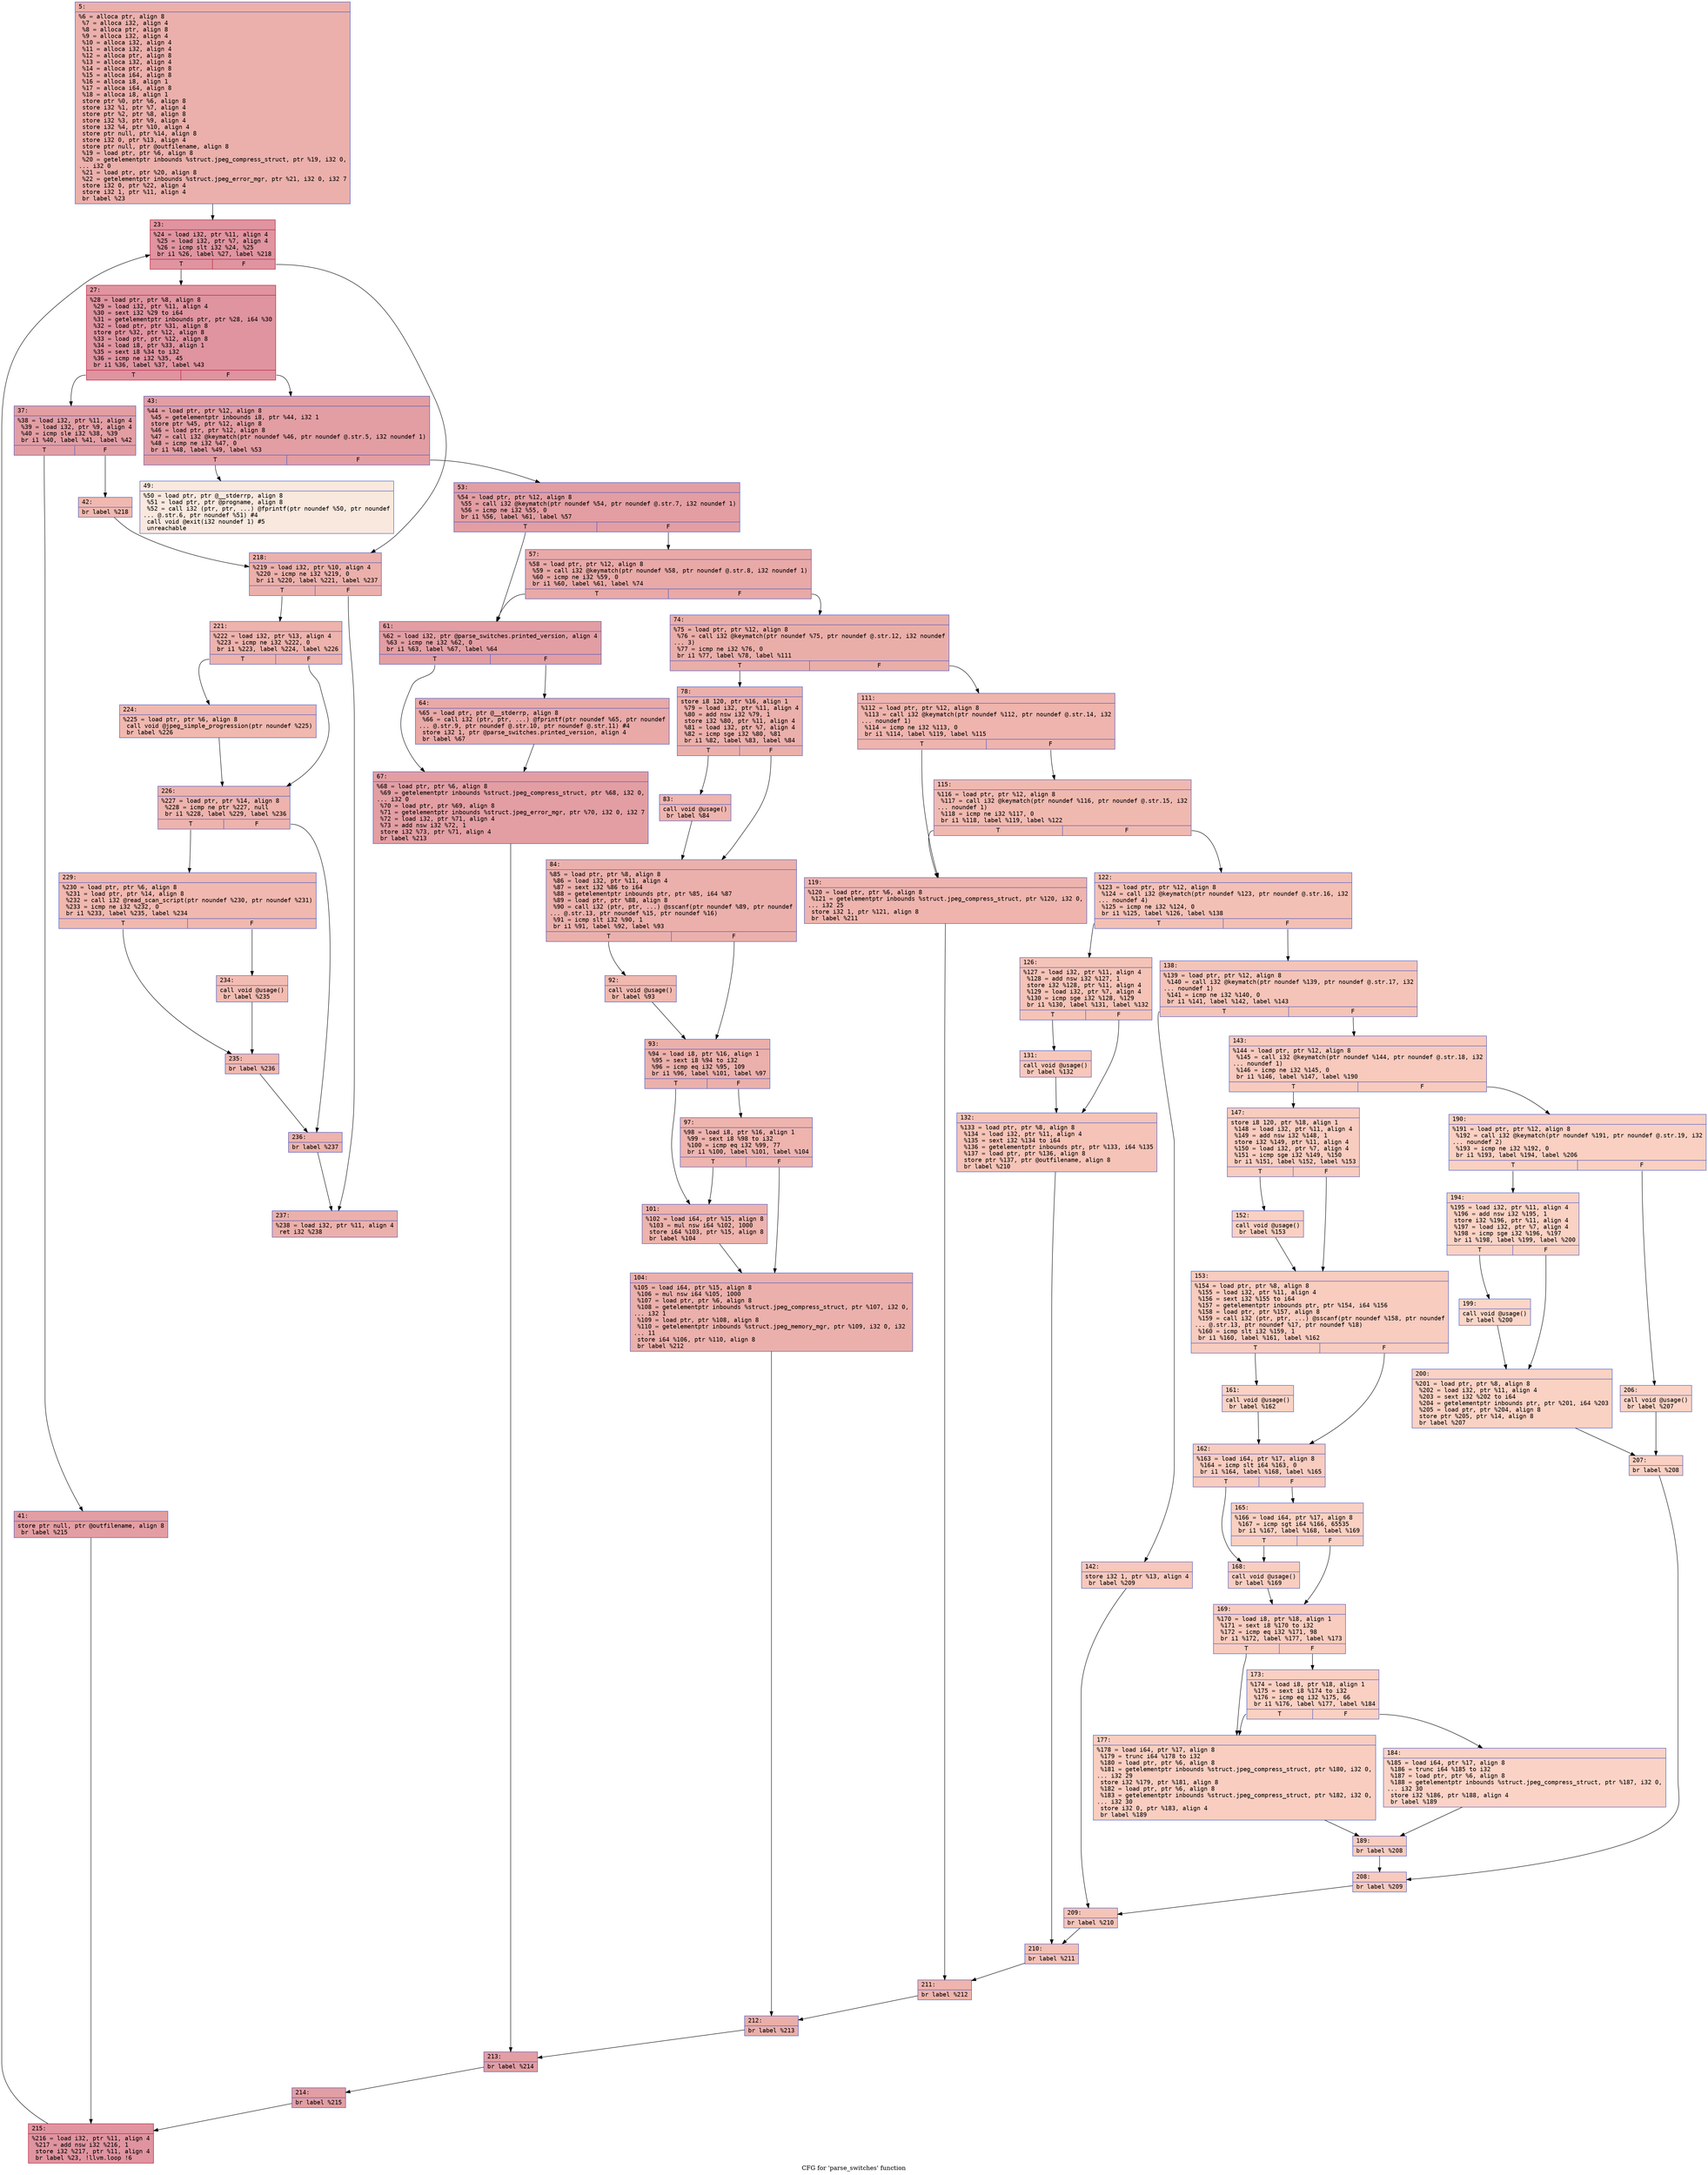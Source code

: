 digraph "CFG for 'parse_switches' function" {
	label="CFG for 'parse_switches' function";

	Node0x60000147e9e0 [shape=record,color="#3d50c3ff", style=filled, fillcolor="#d24b4070" fontname="Courier",label="{5:\l|  %6 = alloca ptr, align 8\l  %7 = alloca i32, align 4\l  %8 = alloca ptr, align 8\l  %9 = alloca i32, align 4\l  %10 = alloca i32, align 4\l  %11 = alloca i32, align 4\l  %12 = alloca ptr, align 8\l  %13 = alloca i32, align 4\l  %14 = alloca ptr, align 8\l  %15 = alloca i64, align 8\l  %16 = alloca i8, align 1\l  %17 = alloca i64, align 8\l  %18 = alloca i8, align 1\l  store ptr %0, ptr %6, align 8\l  store i32 %1, ptr %7, align 4\l  store ptr %2, ptr %8, align 8\l  store i32 %3, ptr %9, align 4\l  store i32 %4, ptr %10, align 4\l  store ptr null, ptr %14, align 8\l  store i32 0, ptr %13, align 4\l  store ptr null, ptr @outfilename, align 8\l  %19 = load ptr, ptr %6, align 8\l  %20 = getelementptr inbounds %struct.jpeg_compress_struct, ptr %19, i32 0,\l... i32 0\l  %21 = load ptr, ptr %20, align 8\l  %22 = getelementptr inbounds %struct.jpeg_error_mgr, ptr %21, i32 0, i32 7\l  store i32 0, ptr %22, align 4\l  store i32 1, ptr %11, align 4\l  br label %23\l}"];
	Node0x60000147e9e0 -> Node0x60000147ea30[tooltip="5 -> 23\nProbability 100.00%" ];
	Node0x60000147ea30 [shape=record,color="#b70d28ff", style=filled, fillcolor="#b70d2870" fontname="Courier",label="{23:\l|  %24 = load i32, ptr %11, align 4\l  %25 = load i32, ptr %7, align 4\l  %26 = icmp slt i32 %24, %25\l  br i1 %26, label %27, label %218\l|{<s0>T|<s1>F}}"];
	Node0x60000147ea30:s0 -> Node0x60000147ea80[tooltip="23 -> 27\nProbability 96.88%" ];
	Node0x60000147ea30:s1 -> Node0x60000147fc00[tooltip="23 -> 218\nProbability 3.12%" ];
	Node0x60000147ea80 [shape=record,color="#b70d28ff", style=filled, fillcolor="#b70d2870" fontname="Courier",label="{27:\l|  %28 = load ptr, ptr %8, align 8\l  %29 = load i32, ptr %11, align 4\l  %30 = sext i32 %29 to i64\l  %31 = getelementptr inbounds ptr, ptr %28, i64 %30\l  %32 = load ptr, ptr %31, align 8\l  store ptr %32, ptr %12, align 8\l  %33 = load ptr, ptr %12, align 8\l  %34 = load i8, ptr %33, align 1\l  %35 = sext i8 %34 to i32\l  %36 = icmp ne i32 %35, 45\l  br i1 %36, label %37, label %43\l|{<s0>T|<s1>F}}"];
	Node0x60000147ea80:s0 -> Node0x60000147ead0[tooltip="27 -> 37\nProbability 50.00%" ];
	Node0x60000147ea80:s1 -> Node0x60000147ebc0[tooltip="27 -> 43\nProbability 50.00%" ];
	Node0x60000147ead0 [shape=record,color="#3d50c3ff", style=filled, fillcolor="#be242e70" fontname="Courier",label="{37:\l|  %38 = load i32, ptr %11, align 4\l  %39 = load i32, ptr %9, align 4\l  %40 = icmp sle i32 %38, %39\l  br i1 %40, label %41, label %42\l|{<s0>T|<s1>F}}"];
	Node0x60000147ead0:s0 -> Node0x60000147eb20[tooltip="37 -> 41\nProbability 96.88%" ];
	Node0x60000147ead0:s1 -> Node0x60000147eb70[tooltip="37 -> 42\nProbability 3.12%" ];
	Node0x60000147eb20 [shape=record,color="#3d50c3ff", style=filled, fillcolor="#be242e70" fontname="Courier",label="{41:\l|  store ptr null, ptr @outfilename, align 8\l  br label %215\l}"];
	Node0x60000147eb20 -> Node0x60000147fbb0[tooltip="41 -> 215\nProbability 100.00%" ];
	Node0x60000147eb70 [shape=record,color="#3d50c3ff", style=filled, fillcolor="#dc5d4a70" fontname="Courier",label="{42:\l|  br label %218\l}"];
	Node0x60000147eb70 -> Node0x60000147fc00[tooltip="42 -> 218\nProbability 100.00%" ];
	Node0x60000147ebc0 [shape=record,color="#3d50c3ff", style=filled, fillcolor="#be242e70" fontname="Courier",label="{43:\l|  %44 = load ptr, ptr %12, align 8\l  %45 = getelementptr inbounds i8, ptr %44, i32 1\l  store ptr %45, ptr %12, align 8\l  %46 = load ptr, ptr %12, align 8\l  %47 = call i32 @keymatch(ptr noundef %46, ptr noundef @.str.5, i32 noundef 1)\l  %48 = icmp ne i32 %47, 0\l  br i1 %48, label %49, label %53\l|{<s0>T|<s1>F}}"];
	Node0x60000147ebc0:s0 -> Node0x60000147ec10[tooltip="43 -> 49\nProbability 0.00%" ];
	Node0x60000147ebc0:s1 -> Node0x60000147ec60[tooltip="43 -> 53\nProbability 100.00%" ];
	Node0x60000147ec10 [shape=record,color="#3d50c3ff", style=filled, fillcolor="#f2cab570" fontname="Courier",label="{49:\l|  %50 = load ptr, ptr @__stderrp, align 8\l  %51 = load ptr, ptr @progname, align 8\l  %52 = call i32 (ptr, ptr, ...) @fprintf(ptr noundef %50, ptr noundef\l... @.str.6, ptr noundef %51) #4\l  call void @exit(i32 noundef 1) #5\l  unreachable\l}"];
	Node0x60000147ec60 [shape=record,color="#3d50c3ff", style=filled, fillcolor="#be242e70" fontname="Courier",label="{53:\l|  %54 = load ptr, ptr %12, align 8\l  %55 = call i32 @keymatch(ptr noundef %54, ptr noundef @.str.7, i32 noundef 1)\l  %56 = icmp ne i32 %55, 0\l  br i1 %56, label %61, label %57\l|{<s0>T|<s1>F}}"];
	Node0x60000147ec60:s0 -> Node0x60000147ed00[tooltip="53 -> 61\nProbability 62.50%" ];
	Node0x60000147ec60:s1 -> Node0x60000147ecb0[tooltip="53 -> 57\nProbability 37.50%" ];
	Node0x60000147ecb0 [shape=record,color="#3d50c3ff", style=filled, fillcolor="#ca3b3770" fontname="Courier",label="{57:\l|  %58 = load ptr, ptr %12, align 8\l  %59 = call i32 @keymatch(ptr noundef %58, ptr noundef @.str.8, i32 noundef 1)\l  %60 = icmp ne i32 %59, 0\l  br i1 %60, label %61, label %74\l|{<s0>T|<s1>F}}"];
	Node0x60000147ecb0:s0 -> Node0x60000147ed00[tooltip="57 -> 61\nProbability 62.50%" ];
	Node0x60000147ecb0:s1 -> Node0x60000147edf0[tooltip="57 -> 74\nProbability 37.50%" ];
	Node0x60000147ed00 [shape=record,color="#3d50c3ff", style=filled, fillcolor="#be242e70" fontname="Courier",label="{61:\l|  %62 = load i32, ptr @parse_switches.printed_version, align 4\l  %63 = icmp ne i32 %62, 0\l  br i1 %63, label %67, label %64\l|{<s0>T|<s1>F}}"];
	Node0x60000147ed00:s0 -> Node0x60000147eda0[tooltip="61 -> 67\nProbability 62.50%" ];
	Node0x60000147ed00:s1 -> Node0x60000147ed50[tooltip="61 -> 64\nProbability 37.50%" ];
	Node0x60000147ed50 [shape=record,color="#3d50c3ff", style=filled, fillcolor="#ca3b3770" fontname="Courier",label="{64:\l|  %65 = load ptr, ptr @__stderrp, align 8\l  %66 = call i32 (ptr, ptr, ...) @fprintf(ptr noundef %65, ptr noundef\l... @.str.9, ptr noundef @.str.10, ptr noundef @.str.11) #4\l  store i32 1, ptr @parse_switches.printed_version, align 4\l  br label %67\l}"];
	Node0x60000147ed50 -> Node0x60000147eda0[tooltip="64 -> 67\nProbability 100.00%" ];
	Node0x60000147eda0 [shape=record,color="#3d50c3ff", style=filled, fillcolor="#be242e70" fontname="Courier",label="{67:\l|  %68 = load ptr, ptr %6, align 8\l  %69 = getelementptr inbounds %struct.jpeg_compress_struct, ptr %68, i32 0,\l... i32 0\l  %70 = load ptr, ptr %69, align 8\l  %71 = getelementptr inbounds %struct.jpeg_error_mgr, ptr %70, i32 0, i32 7\l  %72 = load i32, ptr %71, align 4\l  %73 = add nsw i32 %72, 1\l  store i32 %73, ptr %71, align 4\l  br label %213\l}"];
	Node0x60000147eda0 -> Node0x60000147fb10[tooltip="67 -> 213\nProbability 100.00%" ];
	Node0x60000147edf0 [shape=record,color="#3d50c3ff", style=filled, fillcolor="#d0473d70" fontname="Courier",label="{74:\l|  %75 = load ptr, ptr %12, align 8\l  %76 = call i32 @keymatch(ptr noundef %75, ptr noundef @.str.12, i32 noundef\l... 3)\l  %77 = icmp ne i32 %76, 0\l  br i1 %77, label %78, label %111\l|{<s0>T|<s1>F}}"];
	Node0x60000147edf0:s0 -> Node0x60000147ee40[tooltip="74 -> 78\nProbability 62.50%" ];
	Node0x60000147edf0:s1 -> Node0x60000147f0c0[tooltip="74 -> 111\nProbability 37.50%" ];
	Node0x60000147ee40 [shape=record,color="#3d50c3ff", style=filled, fillcolor="#d24b4070" fontname="Courier",label="{78:\l|  store i8 120, ptr %16, align 1\l  %79 = load i32, ptr %11, align 4\l  %80 = add nsw i32 %79, 1\l  store i32 %80, ptr %11, align 4\l  %81 = load i32, ptr %7, align 4\l  %82 = icmp sge i32 %80, %81\l  br i1 %82, label %83, label %84\l|{<s0>T|<s1>F}}"];
	Node0x60000147ee40:s0 -> Node0x60000147ee90[tooltip="78 -> 83\nProbability 50.00%" ];
	Node0x60000147ee40:s1 -> Node0x60000147eee0[tooltip="78 -> 84\nProbability 50.00%" ];
	Node0x60000147ee90 [shape=record,color="#3d50c3ff", style=filled, fillcolor="#d8564670" fontname="Courier",label="{83:\l|  call void @usage()\l  br label %84\l}"];
	Node0x60000147ee90 -> Node0x60000147eee0[tooltip="83 -> 84\nProbability 100.00%" ];
	Node0x60000147eee0 [shape=record,color="#3d50c3ff", style=filled, fillcolor="#d24b4070" fontname="Courier",label="{84:\l|  %85 = load ptr, ptr %8, align 8\l  %86 = load i32, ptr %11, align 4\l  %87 = sext i32 %86 to i64\l  %88 = getelementptr inbounds ptr, ptr %85, i64 %87\l  %89 = load ptr, ptr %88, align 8\l  %90 = call i32 (ptr, ptr, ...) @sscanf(ptr noundef %89, ptr noundef\l... @.str.13, ptr noundef %15, ptr noundef %16)\l  %91 = icmp slt i32 %90, 1\l  br i1 %91, label %92, label %93\l|{<s0>T|<s1>F}}"];
	Node0x60000147eee0:s0 -> Node0x60000147ef30[tooltip="84 -> 92\nProbability 37.50%" ];
	Node0x60000147eee0:s1 -> Node0x60000147ef80[tooltip="84 -> 93\nProbability 62.50%" ];
	Node0x60000147ef30 [shape=record,color="#3d50c3ff", style=filled, fillcolor="#dc5d4a70" fontname="Courier",label="{92:\l|  call void @usage()\l  br label %93\l}"];
	Node0x60000147ef30 -> Node0x60000147ef80[tooltip="92 -> 93\nProbability 100.00%" ];
	Node0x60000147ef80 [shape=record,color="#3d50c3ff", style=filled, fillcolor="#d24b4070" fontname="Courier",label="{93:\l|  %94 = load i8, ptr %16, align 1\l  %95 = sext i8 %94 to i32\l  %96 = icmp eq i32 %95, 109\l  br i1 %96, label %101, label %97\l|{<s0>T|<s1>F}}"];
	Node0x60000147ef80:s0 -> Node0x60000147f020[tooltip="93 -> 101\nProbability 50.00%" ];
	Node0x60000147ef80:s1 -> Node0x60000147efd0[tooltip="93 -> 97\nProbability 50.00%" ];
	Node0x60000147efd0 [shape=record,color="#3d50c3ff", style=filled, fillcolor="#d8564670" fontname="Courier",label="{97:\l|  %98 = load i8, ptr %16, align 1\l  %99 = sext i8 %98 to i32\l  %100 = icmp eq i32 %99, 77\l  br i1 %100, label %101, label %104\l|{<s0>T|<s1>F}}"];
	Node0x60000147efd0:s0 -> Node0x60000147f020[tooltip="97 -> 101\nProbability 50.00%" ];
	Node0x60000147efd0:s1 -> Node0x60000147f070[tooltip="97 -> 104\nProbability 50.00%" ];
	Node0x60000147f020 [shape=record,color="#3d50c3ff", style=filled, fillcolor="#d6524470" fontname="Courier",label="{101:\l|  %102 = load i64, ptr %15, align 8\l  %103 = mul nsw i64 %102, 1000\l  store i64 %103, ptr %15, align 8\l  br label %104\l}"];
	Node0x60000147f020 -> Node0x60000147f070[tooltip="101 -> 104\nProbability 100.00%" ];
	Node0x60000147f070 [shape=record,color="#3d50c3ff", style=filled, fillcolor="#d24b4070" fontname="Courier",label="{104:\l|  %105 = load i64, ptr %15, align 8\l  %106 = mul nsw i64 %105, 1000\l  %107 = load ptr, ptr %6, align 8\l  %108 = getelementptr inbounds %struct.jpeg_compress_struct, ptr %107, i32 0,\l... i32 1\l  %109 = load ptr, ptr %108, align 8\l  %110 = getelementptr inbounds %struct.jpeg_memory_mgr, ptr %109, i32 0, i32\l... 11\l  store i64 %106, ptr %110, align 8\l  br label %212\l}"];
	Node0x60000147f070 -> Node0x60000147fac0[tooltip="104 -> 212\nProbability 100.00%" ];
	Node0x60000147f0c0 [shape=record,color="#3d50c3ff", style=filled, fillcolor="#d8564670" fontname="Courier",label="{111:\l|  %112 = load ptr, ptr %12, align 8\l  %113 = call i32 @keymatch(ptr noundef %112, ptr noundef @.str.14, i32\l... noundef 1)\l  %114 = icmp ne i32 %113, 0\l  br i1 %114, label %119, label %115\l|{<s0>T|<s1>F}}"];
	Node0x60000147f0c0:s0 -> Node0x60000147f160[tooltip="111 -> 119\nProbability 62.50%" ];
	Node0x60000147f0c0:s1 -> Node0x60000147f110[tooltip="111 -> 115\nProbability 37.50%" ];
	Node0x60000147f110 [shape=record,color="#3d50c3ff", style=filled, fillcolor="#de614d70" fontname="Courier",label="{115:\l|  %116 = load ptr, ptr %12, align 8\l  %117 = call i32 @keymatch(ptr noundef %116, ptr noundef @.str.15, i32\l... noundef 1)\l  %118 = icmp ne i32 %117, 0\l  br i1 %118, label %119, label %122\l|{<s0>T|<s1>F}}"];
	Node0x60000147f110:s0 -> Node0x60000147f160[tooltip="115 -> 119\nProbability 62.50%" ];
	Node0x60000147f110:s1 -> Node0x60000147f1b0[tooltip="115 -> 122\nProbability 37.50%" ];
	Node0x60000147f160 [shape=record,color="#3d50c3ff", style=filled, fillcolor="#d8564670" fontname="Courier",label="{119:\l|  %120 = load ptr, ptr %6, align 8\l  %121 = getelementptr inbounds %struct.jpeg_compress_struct, ptr %120, i32 0,\l... i32 25\l  store i32 1, ptr %121, align 8\l  br label %211\l}"];
	Node0x60000147f160 -> Node0x60000147fa70[tooltip="119 -> 211\nProbability 100.00%" ];
	Node0x60000147f1b0 [shape=record,color="#3d50c3ff", style=filled, fillcolor="#e5705870" fontname="Courier",label="{122:\l|  %123 = load ptr, ptr %12, align 8\l  %124 = call i32 @keymatch(ptr noundef %123, ptr noundef @.str.16, i32\l... noundef 4)\l  %125 = icmp ne i32 %124, 0\l  br i1 %125, label %126, label %138\l|{<s0>T|<s1>F}}"];
	Node0x60000147f1b0:s0 -> Node0x60000147f200[tooltip="122 -> 126\nProbability 62.50%" ];
	Node0x60000147f1b0:s1 -> Node0x60000147f2f0[tooltip="122 -> 138\nProbability 37.50%" ];
	Node0x60000147f200 [shape=record,color="#3d50c3ff", style=filled, fillcolor="#e8765c70" fontname="Courier",label="{126:\l|  %127 = load i32, ptr %11, align 4\l  %128 = add nsw i32 %127, 1\l  store i32 %128, ptr %11, align 4\l  %129 = load i32, ptr %7, align 4\l  %130 = icmp sge i32 %128, %129\l  br i1 %130, label %131, label %132\l|{<s0>T|<s1>F}}"];
	Node0x60000147f200:s0 -> Node0x60000147f250[tooltip="126 -> 131\nProbability 50.00%" ];
	Node0x60000147f200:s1 -> Node0x60000147f2a0[tooltip="126 -> 132\nProbability 50.00%" ];
	Node0x60000147f250 [shape=record,color="#3d50c3ff", style=filled, fillcolor="#ec7f6370" fontname="Courier",label="{131:\l|  call void @usage()\l  br label %132\l}"];
	Node0x60000147f250 -> Node0x60000147f2a0[tooltip="131 -> 132\nProbability 100.00%" ];
	Node0x60000147f2a0 [shape=record,color="#3d50c3ff", style=filled, fillcolor="#e8765c70" fontname="Courier",label="{132:\l|  %133 = load ptr, ptr %8, align 8\l  %134 = load i32, ptr %11, align 4\l  %135 = sext i32 %134 to i64\l  %136 = getelementptr inbounds ptr, ptr %133, i64 %135\l  %137 = load ptr, ptr %136, align 8\l  store ptr %137, ptr @outfilename, align 8\l  br label %210\l}"];
	Node0x60000147f2a0 -> Node0x60000147fa20[tooltip="132 -> 210\nProbability 100.00%" ];
	Node0x60000147f2f0 [shape=record,color="#3d50c3ff", style=filled, fillcolor="#e97a5f70" fontname="Courier",label="{138:\l|  %139 = load ptr, ptr %12, align 8\l  %140 = call i32 @keymatch(ptr noundef %139, ptr noundef @.str.17, i32\l... noundef 1)\l  %141 = icmp ne i32 %140, 0\l  br i1 %141, label %142, label %143\l|{<s0>T|<s1>F}}"];
	Node0x60000147f2f0:s0 -> Node0x60000147f340[tooltip="138 -> 142\nProbability 62.50%" ];
	Node0x60000147f2f0:s1 -> Node0x60000147f390[tooltip="138 -> 143\nProbability 37.50%" ];
	Node0x60000147f340 [shape=record,color="#3d50c3ff", style=filled, fillcolor="#ed836670" fontname="Courier",label="{142:\l|  store i32 1, ptr %13, align 4\l  br label %209\l}"];
	Node0x60000147f340 -> Node0x60000147f9d0[tooltip="142 -> 209\nProbability 100.00%" ];
	Node0x60000147f390 [shape=record,color="#3d50c3ff", style=filled, fillcolor="#ef886b70" fontname="Courier",label="{143:\l|  %144 = load ptr, ptr %12, align 8\l  %145 = call i32 @keymatch(ptr noundef %144, ptr noundef @.str.18, i32\l... noundef 1)\l  %146 = icmp ne i32 %145, 0\l  br i1 %146, label %147, label %190\l|{<s0>T|<s1>F}}"];
	Node0x60000147f390:s0 -> Node0x60000147f3e0[tooltip="143 -> 147\nProbability 62.50%" ];
	Node0x60000147f390:s1 -> Node0x60000147f7a0[tooltip="143 -> 190\nProbability 37.50%" ];
	Node0x60000147f3e0 [shape=record,color="#3d50c3ff", style=filled, fillcolor="#f08b6e70" fontname="Courier",label="{147:\l|  store i8 120, ptr %18, align 1\l  %148 = load i32, ptr %11, align 4\l  %149 = add nsw i32 %148, 1\l  store i32 %149, ptr %11, align 4\l  %150 = load i32, ptr %7, align 4\l  %151 = icmp sge i32 %149, %150\l  br i1 %151, label %152, label %153\l|{<s0>T|<s1>F}}"];
	Node0x60000147f3e0:s0 -> Node0x60000147f430[tooltip="147 -> 152\nProbability 50.00%" ];
	Node0x60000147f3e0:s1 -> Node0x60000147f480[tooltip="147 -> 153\nProbability 50.00%" ];
	Node0x60000147f430 [shape=record,color="#3d50c3ff", style=filled, fillcolor="#f3947570" fontname="Courier",label="{152:\l|  call void @usage()\l  br label %153\l}"];
	Node0x60000147f430 -> Node0x60000147f480[tooltip="152 -> 153\nProbability 100.00%" ];
	Node0x60000147f480 [shape=record,color="#3d50c3ff", style=filled, fillcolor="#f08b6e70" fontname="Courier",label="{153:\l|  %154 = load ptr, ptr %8, align 8\l  %155 = load i32, ptr %11, align 4\l  %156 = sext i32 %155 to i64\l  %157 = getelementptr inbounds ptr, ptr %154, i64 %156\l  %158 = load ptr, ptr %157, align 8\l  %159 = call i32 (ptr, ptr, ...) @sscanf(ptr noundef %158, ptr noundef\l... @.str.13, ptr noundef %17, ptr noundef %18)\l  %160 = icmp slt i32 %159, 1\l  br i1 %160, label %161, label %162\l|{<s0>T|<s1>F}}"];
	Node0x60000147f480:s0 -> Node0x60000147f4d0[tooltip="153 -> 161\nProbability 37.50%" ];
	Node0x60000147f480:s1 -> Node0x60000147f520[tooltip="153 -> 162\nProbability 62.50%" ];
	Node0x60000147f4d0 [shape=record,color="#3d50c3ff", style=filled, fillcolor="#f4987a70" fontname="Courier",label="{161:\l|  call void @usage()\l  br label %162\l}"];
	Node0x60000147f4d0 -> Node0x60000147f520[tooltip="161 -> 162\nProbability 100.00%" ];
	Node0x60000147f520 [shape=record,color="#3d50c3ff", style=filled, fillcolor="#f08b6e70" fontname="Courier",label="{162:\l|  %163 = load i64, ptr %17, align 8\l  %164 = icmp slt i64 %163, 0\l  br i1 %164, label %168, label %165\l|{<s0>T|<s1>F}}"];
	Node0x60000147f520:s0 -> Node0x60000147f5c0[tooltip="162 -> 168\nProbability 37.50%" ];
	Node0x60000147f520:s1 -> Node0x60000147f570[tooltip="162 -> 165\nProbability 62.50%" ];
	Node0x60000147f570 [shape=record,color="#3d50c3ff", style=filled, fillcolor="#f3947570" fontname="Courier",label="{165:\l|  %166 = load i64, ptr %17, align 8\l  %167 = icmp sgt i64 %166, 65535\l  br i1 %167, label %168, label %169\l|{<s0>T|<s1>F}}"];
	Node0x60000147f570:s0 -> Node0x60000147f5c0[tooltip="165 -> 168\nProbability 50.00%" ];
	Node0x60000147f570:s1 -> Node0x60000147f610[tooltip="165 -> 169\nProbability 50.00%" ];
	Node0x60000147f5c0 [shape=record,color="#3d50c3ff", style=filled, fillcolor="#f2907270" fontname="Courier",label="{168:\l|  call void @usage()\l  br label %169\l}"];
	Node0x60000147f5c0 -> Node0x60000147f610[tooltip="168 -> 169\nProbability 100.00%" ];
	Node0x60000147f610 [shape=record,color="#3d50c3ff", style=filled, fillcolor="#f08b6e70" fontname="Courier",label="{169:\l|  %170 = load i8, ptr %18, align 1\l  %171 = sext i8 %170 to i32\l  %172 = icmp eq i32 %171, 98\l  br i1 %172, label %177, label %173\l|{<s0>T|<s1>F}}"];
	Node0x60000147f610:s0 -> Node0x60000147f6b0[tooltip="169 -> 177\nProbability 50.00%" ];
	Node0x60000147f610:s1 -> Node0x60000147f660[tooltip="169 -> 173\nProbability 50.00%" ];
	Node0x60000147f660 [shape=record,color="#3d50c3ff", style=filled, fillcolor="#f3947570" fontname="Courier",label="{173:\l|  %174 = load i8, ptr %18, align 1\l  %175 = sext i8 %174 to i32\l  %176 = icmp eq i32 %175, 66\l  br i1 %176, label %177, label %184\l|{<s0>T|<s1>F}}"];
	Node0x60000147f660:s0 -> Node0x60000147f6b0[tooltip="173 -> 177\nProbability 50.00%" ];
	Node0x60000147f660:s1 -> Node0x60000147f700[tooltip="173 -> 184\nProbability 50.00%" ];
	Node0x60000147f6b0 [shape=record,color="#3d50c3ff", style=filled, fillcolor="#f2907270" fontname="Courier",label="{177:\l|  %178 = load i64, ptr %17, align 8\l  %179 = trunc i64 %178 to i32\l  %180 = load ptr, ptr %6, align 8\l  %181 = getelementptr inbounds %struct.jpeg_compress_struct, ptr %180, i32 0,\l... i32 29\l  store i32 %179, ptr %181, align 8\l  %182 = load ptr, ptr %6, align 8\l  %183 = getelementptr inbounds %struct.jpeg_compress_struct, ptr %182, i32 0,\l... i32 30\l  store i32 0, ptr %183, align 4\l  br label %189\l}"];
	Node0x60000147f6b0 -> Node0x60000147f750[tooltip="177 -> 189\nProbability 100.00%" ];
	Node0x60000147f700 [shape=record,color="#3d50c3ff", style=filled, fillcolor="#f59c7d70" fontname="Courier",label="{184:\l|  %185 = load i64, ptr %17, align 8\l  %186 = trunc i64 %185 to i32\l  %187 = load ptr, ptr %6, align 8\l  %188 = getelementptr inbounds %struct.jpeg_compress_struct, ptr %187, i32 0,\l... i32 30\l  store i32 %186, ptr %188, align 4\l  br label %189\l}"];
	Node0x60000147f700 -> Node0x60000147f750[tooltip="184 -> 189\nProbability 100.00%" ];
	Node0x60000147f750 [shape=record,color="#3d50c3ff", style=filled, fillcolor="#f08b6e70" fontname="Courier",label="{189:\l|  br label %208\l}"];
	Node0x60000147f750 -> Node0x60000147f980[tooltip="189 -> 208\nProbability 100.00%" ];
	Node0x60000147f7a0 [shape=record,color="#3d50c3ff", style=filled, fillcolor="#f3947570" fontname="Courier",label="{190:\l|  %191 = load ptr, ptr %12, align 8\l  %192 = call i32 @keymatch(ptr noundef %191, ptr noundef @.str.19, i32\l... noundef 2)\l  %193 = icmp ne i32 %192, 0\l  br i1 %193, label %194, label %206\l|{<s0>T|<s1>F}}"];
	Node0x60000147f7a0:s0 -> Node0x60000147f7f0[tooltip="190 -> 194\nProbability 62.50%" ];
	Node0x60000147f7a0:s1 -> Node0x60000147f8e0[tooltip="190 -> 206\nProbability 37.50%" ];
	Node0x60000147f7f0 [shape=record,color="#3d50c3ff", style=filled, fillcolor="#f4987a70" fontname="Courier",label="{194:\l|  %195 = load i32, ptr %11, align 4\l  %196 = add nsw i32 %195, 1\l  store i32 %196, ptr %11, align 4\l  %197 = load i32, ptr %7, align 4\l  %198 = icmp sge i32 %196, %197\l  br i1 %198, label %199, label %200\l|{<s0>T|<s1>F}}"];
	Node0x60000147f7f0:s0 -> Node0x60000147f840[tooltip="194 -> 199\nProbability 50.00%" ];
	Node0x60000147f7f0:s1 -> Node0x60000147f890[tooltip="194 -> 200\nProbability 50.00%" ];
	Node0x60000147f840 [shape=record,color="#3d50c3ff", style=filled, fillcolor="#f5a08170" fontname="Courier",label="{199:\l|  call void @usage()\l  br label %200\l}"];
	Node0x60000147f840 -> Node0x60000147f890[tooltip="199 -> 200\nProbability 100.00%" ];
	Node0x60000147f890 [shape=record,color="#3d50c3ff", style=filled, fillcolor="#f4987a70" fontname="Courier",label="{200:\l|  %201 = load ptr, ptr %8, align 8\l  %202 = load i32, ptr %11, align 4\l  %203 = sext i32 %202 to i64\l  %204 = getelementptr inbounds ptr, ptr %201, i64 %203\l  %205 = load ptr, ptr %204, align 8\l  store ptr %205, ptr %14, align 8\l  br label %207\l}"];
	Node0x60000147f890 -> Node0x60000147f930[tooltip="200 -> 207\nProbability 100.00%" ];
	Node0x60000147f8e0 [shape=record,color="#3d50c3ff", style=filled, fillcolor="#f59c7d70" fontname="Courier",label="{206:\l|  call void @usage()\l  br label %207\l}"];
	Node0x60000147f8e0 -> Node0x60000147f930[tooltip="206 -> 207\nProbability 100.00%" ];
	Node0x60000147f930 [shape=record,color="#3d50c3ff", style=filled, fillcolor="#f3947570" fontname="Courier",label="{207:\l|  br label %208\l}"];
	Node0x60000147f930 -> Node0x60000147f980[tooltip="207 -> 208\nProbability 100.00%" ];
	Node0x60000147f980 [shape=record,color="#3d50c3ff", style=filled, fillcolor="#ef886b70" fontname="Courier",label="{208:\l|  br label %209\l}"];
	Node0x60000147f980 -> Node0x60000147f9d0[tooltip="208 -> 209\nProbability 100.00%" ];
	Node0x60000147f9d0 [shape=record,color="#3d50c3ff", style=filled, fillcolor="#e97a5f70" fontname="Courier",label="{209:\l|  br label %210\l}"];
	Node0x60000147f9d0 -> Node0x60000147fa20[tooltip="209 -> 210\nProbability 100.00%" ];
	Node0x60000147fa20 [shape=record,color="#3d50c3ff", style=filled, fillcolor="#e5705870" fontname="Courier",label="{210:\l|  br label %211\l}"];
	Node0x60000147fa20 -> Node0x60000147fa70[tooltip="210 -> 211\nProbability 100.00%" ];
	Node0x60000147fa70 [shape=record,color="#3d50c3ff", style=filled, fillcolor="#d8564670" fontname="Courier",label="{211:\l|  br label %212\l}"];
	Node0x60000147fa70 -> Node0x60000147fac0[tooltip="211 -> 212\nProbability 100.00%" ];
	Node0x60000147fac0 [shape=record,color="#3d50c3ff", style=filled, fillcolor="#d0473d70" fontname="Courier",label="{212:\l|  br label %213\l}"];
	Node0x60000147fac0 -> Node0x60000147fb10[tooltip="212 -> 213\nProbability 100.00%" ];
	Node0x60000147fb10 [shape=record,color="#3d50c3ff", style=filled, fillcolor="#be242e70" fontname="Courier",label="{213:\l|  br label %214\l}"];
	Node0x60000147fb10 -> Node0x60000147fb60[tooltip="213 -> 214\nProbability 100.00%" ];
	Node0x60000147fb60 [shape=record,color="#3d50c3ff", style=filled, fillcolor="#be242e70" fontname="Courier",label="{214:\l|  br label %215\l}"];
	Node0x60000147fb60 -> Node0x60000147fbb0[tooltip="214 -> 215\nProbability 100.00%" ];
	Node0x60000147fbb0 [shape=record,color="#b70d28ff", style=filled, fillcolor="#b70d2870" fontname="Courier",label="{215:\l|  %216 = load i32, ptr %11, align 4\l  %217 = add nsw i32 %216, 1\l  store i32 %217, ptr %11, align 4\l  br label %23, !llvm.loop !6\l}"];
	Node0x60000147fbb0 -> Node0x60000147ea30[tooltip="215 -> 23\nProbability 100.00%" ];
	Node0x60000147fc00 [shape=record,color="#3d50c3ff", style=filled, fillcolor="#d24b4070" fontname="Courier",label="{218:\l|  %219 = load i32, ptr %10, align 4\l  %220 = icmp ne i32 %219, 0\l  br i1 %220, label %221, label %237\l|{<s0>T|<s1>F}}"];
	Node0x60000147fc00:s0 -> Node0x60000147fc50[tooltip="218 -> 221\nProbability 62.50%" ];
	Node0x60000147fc00:s1 -> Node0x60000147fe80[tooltip="218 -> 237\nProbability 37.50%" ];
	Node0x60000147fc50 [shape=record,color="#3d50c3ff", style=filled, fillcolor="#d6524470" fontname="Courier",label="{221:\l|  %222 = load i32, ptr %13, align 4\l  %223 = icmp ne i32 %222, 0\l  br i1 %223, label %224, label %226\l|{<s0>T|<s1>F}}"];
	Node0x60000147fc50:s0 -> Node0x60000147fca0[tooltip="221 -> 224\nProbability 62.50%" ];
	Node0x60000147fc50:s1 -> Node0x60000147fcf0[tooltip="221 -> 226\nProbability 37.50%" ];
	Node0x60000147fca0 [shape=record,color="#3d50c3ff", style=filled, fillcolor="#dc5d4a70" fontname="Courier",label="{224:\l|  %225 = load ptr, ptr %6, align 8\l  call void @jpeg_simple_progression(ptr noundef %225)\l  br label %226\l}"];
	Node0x60000147fca0 -> Node0x60000147fcf0[tooltip="224 -> 226\nProbability 100.00%" ];
	Node0x60000147fcf0 [shape=record,color="#3d50c3ff", style=filled, fillcolor="#d6524470" fontname="Courier",label="{226:\l|  %227 = load ptr, ptr %14, align 8\l  %228 = icmp ne ptr %227, null\l  br i1 %228, label %229, label %236\l|{<s0>T|<s1>F}}"];
	Node0x60000147fcf0:s0 -> Node0x60000147fd40[tooltip="226 -> 229\nProbability 62.50%" ];
	Node0x60000147fcf0:s1 -> Node0x60000147fe30[tooltip="226 -> 236\nProbability 37.50%" ];
	Node0x60000147fd40 [shape=record,color="#3d50c3ff", style=filled, fillcolor="#dc5d4a70" fontname="Courier",label="{229:\l|  %230 = load ptr, ptr %6, align 8\l  %231 = load ptr, ptr %14, align 8\l  %232 = call i32 @read_scan_script(ptr noundef %230, ptr noundef %231)\l  %233 = icmp ne i32 %232, 0\l  br i1 %233, label %235, label %234\l|{<s0>T|<s1>F}}"];
	Node0x60000147fd40:s0 -> Node0x60000147fde0[tooltip="229 -> 235\nProbability 62.50%" ];
	Node0x60000147fd40:s1 -> Node0x60000147fd90[tooltip="229 -> 234\nProbability 37.50%" ];
	Node0x60000147fd90 [shape=record,color="#3d50c3ff", style=filled, fillcolor="#e1675170" fontname="Courier",label="{234:\l|  call void @usage()\l  br label %235\l}"];
	Node0x60000147fd90 -> Node0x60000147fde0[tooltip="234 -> 235\nProbability 100.00%" ];
	Node0x60000147fde0 [shape=record,color="#3d50c3ff", style=filled, fillcolor="#dc5d4a70" fontname="Courier",label="{235:\l|  br label %236\l}"];
	Node0x60000147fde0 -> Node0x60000147fe30[tooltip="235 -> 236\nProbability 100.00%" ];
	Node0x60000147fe30 [shape=record,color="#3d50c3ff", style=filled, fillcolor="#d6524470" fontname="Courier",label="{236:\l|  br label %237\l}"];
	Node0x60000147fe30 -> Node0x60000147fe80[tooltip="236 -> 237\nProbability 100.00%" ];
	Node0x60000147fe80 [shape=record,color="#3d50c3ff", style=filled, fillcolor="#d24b4070" fontname="Courier",label="{237:\l|  %238 = load i32, ptr %11, align 4\l  ret i32 %238\l}"];
}
